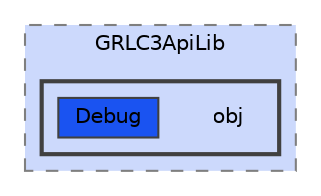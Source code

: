 digraph "obj"
{
 // LATEX_PDF_SIZE
  bgcolor="transparent";
  edge [fontname=Helvetica,fontsize=10,labelfontname=Helvetica,labelfontsize=10];
  node [fontname=Helvetica,fontsize=10,shape=box,height=0.2,width=0.4];
  compound=true
  subgraph clusterdir_c9d3f725292c8d50bc5fe43e034a509d {
    graph [ bgcolor="#ccd9fc", pencolor="grey50", label="GRLC3ApiLib", fontname=Helvetica,fontsize=10 style="filled,dashed", URL="dir_c9d3f725292c8d50bc5fe43e034a509d.html",tooltip=""]
  subgraph clusterdir_b1ae0503b7ba86c49cda3c22a62c369e {
    graph [ bgcolor="#ccd9fc", pencolor="grey25", label="", fontname=Helvetica,fontsize=10 style="filled,bold", URL="dir_b1ae0503b7ba86c49cda3c22a62c369e.html",tooltip=""]
    dir_b1ae0503b7ba86c49cda3c22a62c369e [shape=plaintext, label="obj"];
  dir_f2f630af8ddec2c3472f5e567a5ec3f4 [label="Debug", fillcolor="#1a53f1", color="grey25", style="filled", URL="dir_f2f630af8ddec2c3472f5e567a5ec3f4.html",tooltip=""];
  }
  }
}
